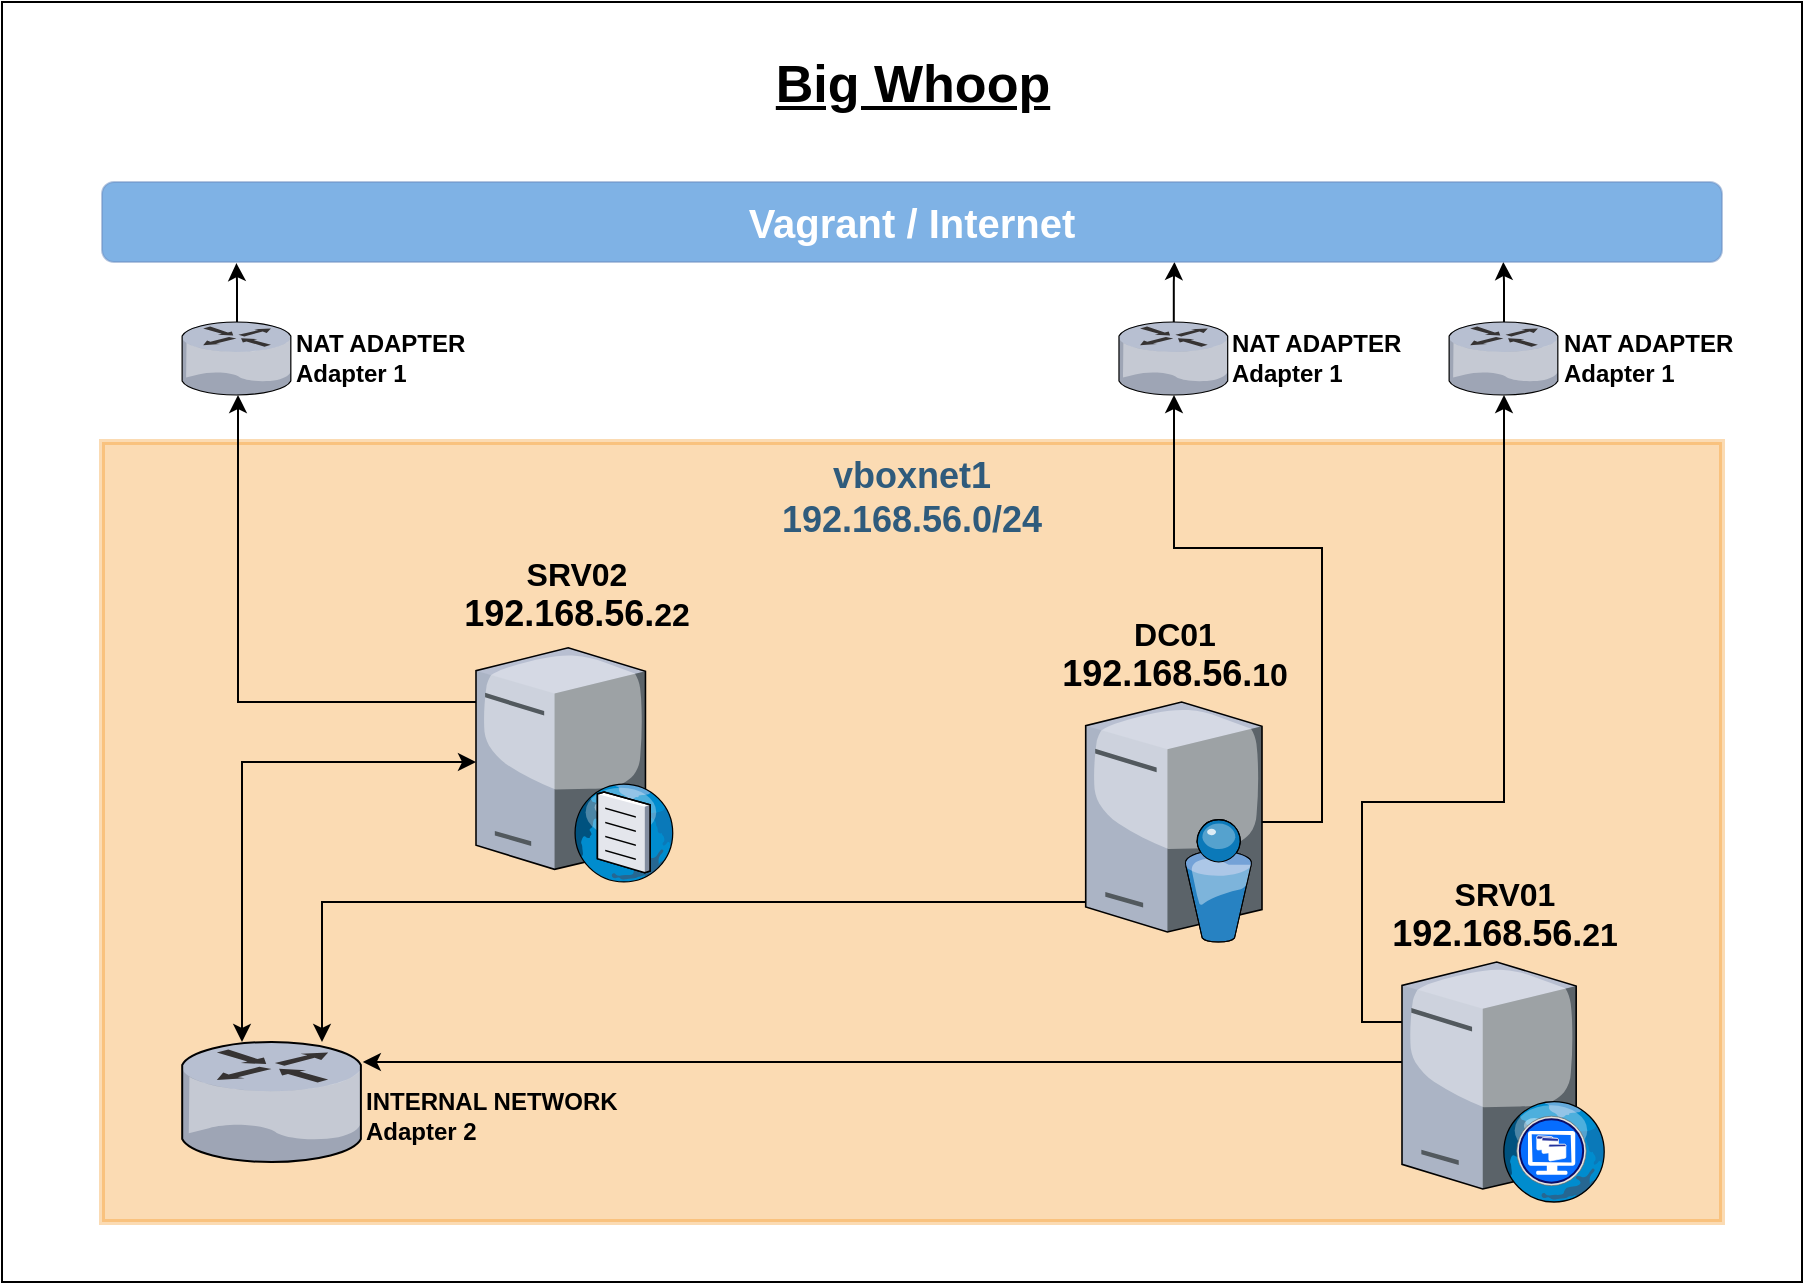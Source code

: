 <mxfile version="21.1.2" type="device">
  <diagram name="Page-1" id="e3a06f82-3646-2815-327d-82caf3d4e204">
    <mxGraphModel dx="1418" dy="828" grid="1" gridSize="10" guides="1" tooltips="1" connect="1" arrows="1" fold="1" page="1" pageScale="1.5" pageWidth="1169" pageHeight="826" background="none" math="0" shadow="0">
      <root>
        <mxCell id="0" style=";html=1;" />
        <mxCell id="1" style=";html=1;" parent="0" />
        <mxCell id="bGoVK-sDFNB5LfRDewBl-7" value="" style="rounded=0;whiteSpace=wrap;html=1;fontSize=26;" parent="1" vertex="1">
          <mxGeometry x="590" y="220" width="900" height="640" as="geometry" />
        </mxCell>
        <mxCell id="6a7d8f32e03d9370-57" value="&lt;div style=&quot;font-size: 18px&quot;&gt;&lt;span&gt;vboxnet1&lt;/span&gt;&lt;/div&gt;&lt;div style=&quot;font-size: 18px&quot;&gt;&lt;span&gt;192.168.56.0/24&lt;/span&gt;&lt;br&gt;&lt;/div&gt;" style="whiteSpace=wrap;html=1;fillColor=#F08705;fontSize=14;strokeColor=#F08705;verticalAlign=top;fontStyle=1;opacity=30;fontColor=#2F5B7C;rounded=0;shadow=0;labelBackgroundColor=none;strokeWidth=3;" parent="1" vertex="1">
          <mxGeometry x="640" y="440" width="810" height="390" as="geometry" />
        </mxCell>
        <mxCell id="6a7d8f32e03d9370-62" value="Big Whoop" style="text;strokeColor=none;fillColor=none;html=1;fontSize=26;fontStyle=5;verticalAlign=middle;align=center;" parent="1" vertex="1">
          <mxGeometry x="614.5" y="241" width="861" height="40" as="geometry" />
        </mxCell>
        <mxCell id="blqbRXa-6G_z3FvoZWoF-5" style="edgeStyle=orthogonalEdgeStyle;rounded=0;orthogonalLoop=1;jettySize=auto;html=1;" parent="1" source="NqMBTkHpHUBlxjQ2FLTl-3" target="blqbRXa-6G_z3FvoZWoF-2" edge="1">
          <mxGeometry relative="1" as="geometry">
            <Array as="points">
              <mxPoint x="1250" y="630" />
              <mxPoint x="1250" y="493" />
              <mxPoint x="1176" y="493" />
            </Array>
          </mxGeometry>
        </mxCell>
        <mxCell id="woMwOdrs-KJqnP72jpm_-5" style="edgeStyle=orthogonalEdgeStyle;rounded=0;orthogonalLoop=1;jettySize=auto;html=1;" parent="1" source="NqMBTkHpHUBlxjQ2FLTl-3" target="ACspXop2ZU6QtqIAnjtU-2" edge="1">
          <mxGeometry relative="1" as="geometry">
            <Array as="points">
              <mxPoint x="750" y="670" />
            </Array>
          </mxGeometry>
        </mxCell>
        <mxCell id="NqMBTkHpHUBlxjQ2FLTl-3" value="&lt;div style=&quot;font-size: 16px&quot;&gt;&lt;font style=&quot;font-size: 16px&quot;&gt;DC01&lt;/font&gt;&lt;/div&gt;&lt;span style=&quot;font-size: 18px&quot;&gt;192.168.56.&lt;/span&gt;&lt;span style=&quot;font-size: 16px&quot;&gt;10&lt;/span&gt;&lt;span style=&quot;font-size: 18px&quot;&gt;&lt;br&gt;&lt;/span&gt;" style="verticalLabelPosition=top;sketch=0;aspect=fixed;html=1;verticalAlign=bottom;strokeColor=#82b366;align=center;outlineConnect=0;shape=mxgraph.citrix.directory_server;labelPosition=center;fontSize=14;fontStyle=1;fillColor=#d5e8d4;" parent="1" vertex="1">
          <mxGeometry x="1131.86" y="570" width="88.14" height="120" as="geometry" />
        </mxCell>
        <mxCell id="ACspXop2ZU6QtqIAnjtU-3" style="edgeStyle=orthogonalEdgeStyle;rounded=0;orthogonalLoop=1;jettySize=auto;html=1;startArrow=classic;startFill=1;" parent="1" source="NqMBTkHpHUBlxjQ2FLTl-4" target="ACspXop2ZU6QtqIAnjtU-2" edge="1">
          <mxGeometry relative="1" as="geometry">
            <Array as="points">
              <mxPoint x="710" y="600" />
            </Array>
          </mxGeometry>
        </mxCell>
        <mxCell id="blqbRXa-6G_z3FvoZWoF-4" style="edgeStyle=orthogonalEdgeStyle;rounded=0;orthogonalLoop=1;jettySize=auto;html=1;" parent="1" source="NqMBTkHpHUBlxjQ2FLTl-4" target="blqbRXa-6G_z3FvoZWoF-3" edge="1">
          <mxGeometry relative="1" as="geometry">
            <Array as="points">
              <mxPoint x="708" y="570" />
            </Array>
          </mxGeometry>
        </mxCell>
        <mxCell id="NqMBTkHpHUBlxjQ2FLTl-4" value="&lt;font style=&quot;font-size: 16px&quot;&gt;SRV02&lt;br&gt;&lt;/font&gt;&lt;span style=&quot;font-size: 18px&quot;&gt;192.168.56.&lt;/span&gt;&lt;span style=&quot;font-size: 16px&quot;&gt;22&lt;/span&gt;&lt;span style=&quot;font-size: 18px&quot;&gt;&lt;br&gt;&lt;/span&gt;" style="verticalLabelPosition=top;sketch=0;aspect=fixed;html=1;verticalAlign=bottom;strokeColor=none;align=center;outlineConnect=0;shape=mxgraph.citrix.dns_server;labelPosition=center;fontSize=14;fontStyle=1" parent="1" vertex="1">
          <mxGeometry x="827" y="540" width="99.24" height="120" as="geometry" />
        </mxCell>
        <mxCell id="blqbRXa-6G_z3FvoZWoF-6" style="edgeStyle=orthogonalEdgeStyle;rounded=0;orthogonalLoop=1;jettySize=auto;html=1;" parent="1" source="NqMBTkHpHUBlxjQ2FLTl-5" target="blqbRXa-6G_z3FvoZWoF-1" edge="1">
          <mxGeometry relative="1" as="geometry">
            <Array as="points">
              <mxPoint x="1270" y="730" />
              <mxPoint x="1270" y="620" />
              <mxPoint x="1341" y="620" />
            </Array>
          </mxGeometry>
        </mxCell>
        <mxCell id="woMwOdrs-KJqnP72jpm_-4" style="edgeStyle=orthogonalEdgeStyle;rounded=0;orthogonalLoop=1;jettySize=auto;html=1;" parent="1" source="NqMBTkHpHUBlxjQ2FLTl-5" target="ACspXop2ZU6QtqIAnjtU-2" edge="1">
          <mxGeometry relative="1" as="geometry">
            <Array as="points">
              <mxPoint x="1150" y="750" />
              <mxPoint x="1150" y="750" />
            </Array>
          </mxGeometry>
        </mxCell>
        <mxCell id="NqMBTkHpHUBlxjQ2FLTl-5" value="&lt;div style=&quot;font-size: 16px&quot;&gt;&lt;font style=&quot;font-size: 16px&quot;&gt;SRV01&lt;/font&gt;&lt;/div&gt;&lt;span style=&quot;font-size: 18px&quot;&gt;192.168.56.&lt;/span&gt;&lt;span style=&quot;font-size: 16px&quot;&gt;21&lt;/span&gt;&lt;span style=&quot;font-size: 18px&quot;&gt;&lt;br&gt;&lt;/span&gt;" style="verticalLabelPosition=top;sketch=0;aspect=fixed;html=1;verticalAlign=bottom;strokeColor=none;align=center;outlineConnect=0;shape=mxgraph.citrix.desktop_web;labelPosition=center;fontSize=14;fontStyle=1" parent="1" vertex="1">
          <mxGeometry x="1290" y="700" width="102" height="120" as="geometry" />
        </mxCell>
        <mxCell id="ACspXop2ZU6QtqIAnjtU-2" value="&lt;font style=&quot;font-size: 12px;&quot;&gt;&lt;br&gt;&lt;b style=&quot;&quot;&gt;INTERNAL NETWORK&amp;nbsp;&lt;br&gt;Adapter 2&lt;/b&gt;&lt;/font&gt;" style="verticalLabelPosition=middle;sketch=0;aspect=fixed;html=1;verticalAlign=middle;strokeColor=none;align=left;outlineConnect=0;shape=mxgraph.citrix.router;labelPosition=right;" parent="1" vertex="1">
          <mxGeometry x="680" y="740" width="90.41" height="60" as="geometry" />
        </mxCell>
        <mxCell id="woMwOdrs-KJqnP72jpm_-3" style="edgeStyle=orthogonalEdgeStyle;rounded=0;orthogonalLoop=1;jettySize=auto;html=1;entryX=0.865;entryY=1;entryDx=0;entryDy=0;entryPerimeter=0;" parent="1" source="blqbRXa-6G_z3FvoZWoF-1" target="blqbRXa-6G_z3FvoZWoF-8" edge="1">
          <mxGeometry relative="1" as="geometry" />
        </mxCell>
        <mxCell id="blqbRXa-6G_z3FvoZWoF-1" value="&lt;span style=&quot;text-align: left&quot;&gt;NAT ADAPTER&lt;/span&gt;&lt;br style=&quot;text-align: left&quot;&gt;&lt;span style=&quot;text-align: left&quot;&gt;Adapter 1&lt;/span&gt;" style="verticalLabelPosition=middle;sketch=0;aspect=fixed;html=1;verticalAlign=middle;strokeColor=none;align=left;outlineConnect=0;shape=mxgraph.citrix.router;labelPosition=right;fontStyle=1" parent="1" vertex="1">
          <mxGeometry x="1313.5" y="380" width="55" height="36.5" as="geometry" />
        </mxCell>
        <mxCell id="woMwOdrs-KJqnP72jpm_-2" style="edgeStyle=orthogonalEdgeStyle;rounded=0;orthogonalLoop=1;jettySize=auto;html=1;entryX=0.662;entryY=1;entryDx=0;entryDy=0;entryPerimeter=0;" parent="1" source="blqbRXa-6G_z3FvoZWoF-2" target="blqbRXa-6G_z3FvoZWoF-8" edge="1">
          <mxGeometry relative="1" as="geometry" />
        </mxCell>
        <mxCell id="blqbRXa-6G_z3FvoZWoF-2" value="&lt;span style=&quot;text-align: left&quot;&gt;NAT ADAPTER&lt;/span&gt;&lt;br style=&quot;text-align: left&quot;&gt;&lt;span style=&quot;text-align: left&quot;&gt;Adapter 1&lt;/span&gt;" style="verticalLabelPosition=middle;sketch=0;aspect=fixed;html=1;verticalAlign=middle;strokeColor=none;align=left;outlineConnect=0;shape=mxgraph.citrix.router;labelPosition=right;fontStyle=1" parent="1" vertex="1">
          <mxGeometry x="1148.43" y="380" width="55" height="36.5" as="geometry" />
        </mxCell>
        <mxCell id="woMwOdrs-KJqnP72jpm_-1" style="edgeStyle=orthogonalEdgeStyle;rounded=0;orthogonalLoop=1;jettySize=auto;html=1;entryX=0.083;entryY=1.014;entryDx=0;entryDy=0;entryPerimeter=0;" parent="1" source="blqbRXa-6G_z3FvoZWoF-3" target="blqbRXa-6G_z3FvoZWoF-8" edge="1">
          <mxGeometry relative="1" as="geometry" />
        </mxCell>
        <mxCell id="blqbRXa-6G_z3FvoZWoF-3" value="NAT ADAPTER&lt;br&gt;Adapter 1" style="verticalLabelPosition=middle;sketch=0;aspect=fixed;html=1;verticalAlign=middle;strokeColor=none;align=left;outlineConnect=0;shape=mxgraph.citrix.router;labelPosition=right;fontStyle=1" parent="1" vertex="1">
          <mxGeometry x="680" y="380" width="55" height="36.5" as="geometry" />
        </mxCell>
        <mxCell id="blqbRXa-6G_z3FvoZWoF-8" value="&lt;b&gt;&lt;font style=&quot;font-size: 20px&quot; color=&quot;#ffffff&quot;&gt;Vagrant / Internet&lt;/font&gt;&lt;/b&gt;" style="rounded=1;whiteSpace=wrap;html=1;strokeColor=#6c8ebf;fillColor=#0066CC;opacity=50;" parent="1" vertex="1">
          <mxGeometry x="640" y="310" width="810" height="40" as="geometry" />
        </mxCell>
      </root>
    </mxGraphModel>
  </diagram>
</mxfile>
